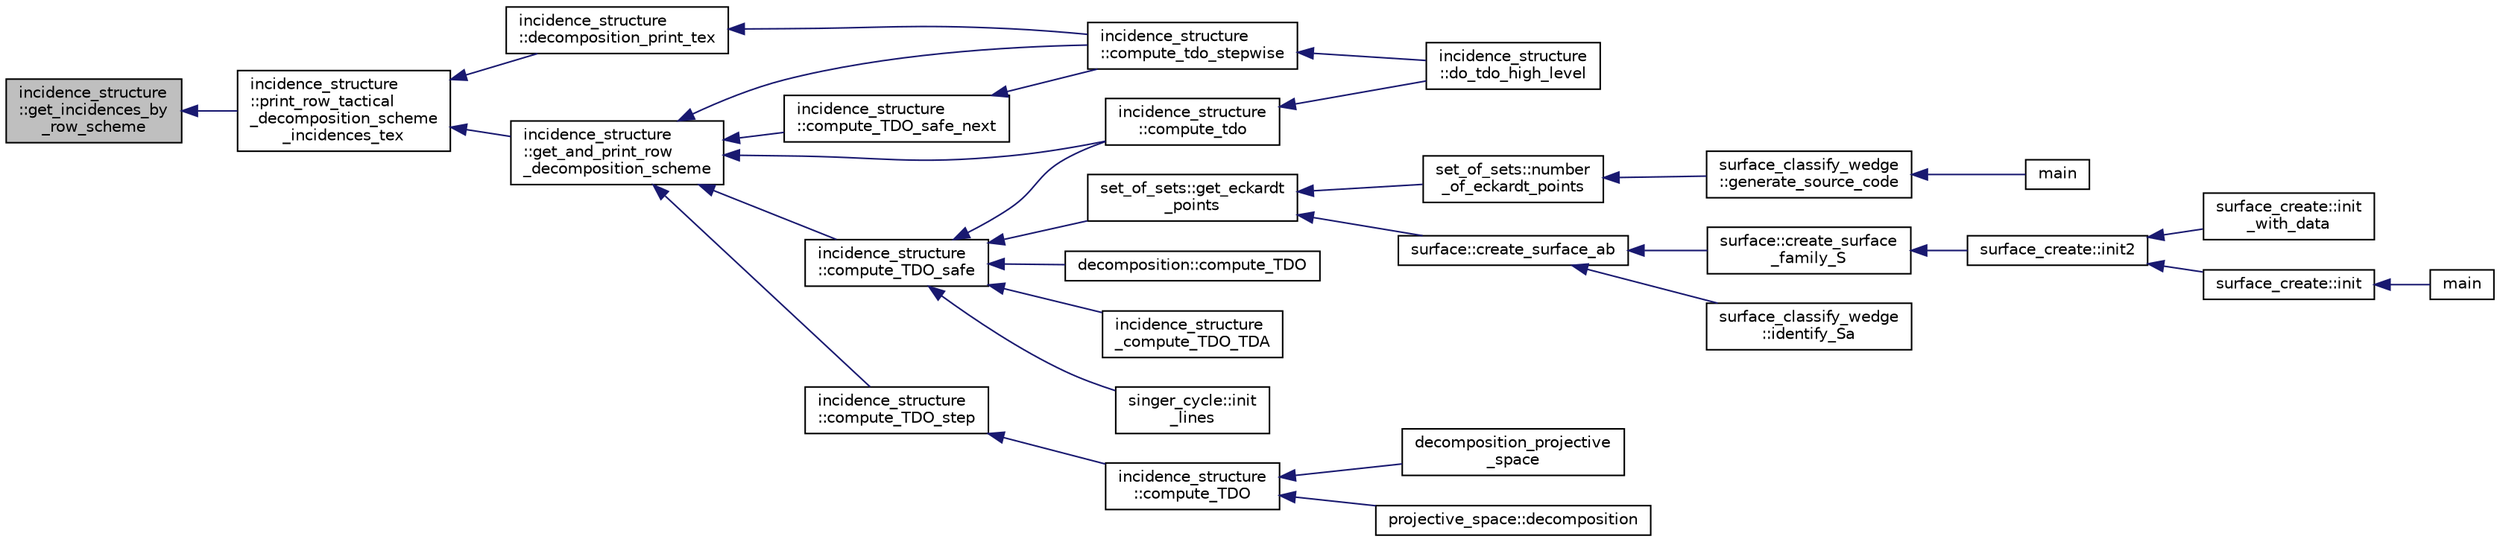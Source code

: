 digraph "incidence_structure::get_incidences_by_row_scheme"
{
  edge [fontname="Helvetica",fontsize="10",labelfontname="Helvetica",labelfontsize="10"];
  node [fontname="Helvetica",fontsize="10",shape=record];
  rankdir="LR";
  Node3978 [label="incidence_structure\l::get_incidences_by\l_row_scheme",height=0.2,width=0.4,color="black", fillcolor="grey75", style="filled", fontcolor="black"];
  Node3978 -> Node3979 [dir="back",color="midnightblue",fontsize="10",style="solid",fontname="Helvetica"];
  Node3979 [label="incidence_structure\l::print_row_tactical\l_decomposition_scheme\l_incidences_tex",height=0.2,width=0.4,color="black", fillcolor="white", style="filled",URL="$da/d8a/classincidence__structure.html#a23279d5c98b702de05171c245d5375fa"];
  Node3979 -> Node3980 [dir="back",color="midnightblue",fontsize="10",style="solid",fontname="Helvetica"];
  Node3980 [label="incidence_structure\l::get_and_print_row\l_decomposition_scheme",height=0.2,width=0.4,color="black", fillcolor="white", style="filled",URL="$da/d8a/classincidence__structure.html#a4a1e589bb5c47fb2d98fdb561b669dcf"];
  Node3980 -> Node3981 [dir="back",color="midnightblue",fontsize="10",style="solid",fontname="Helvetica"];
  Node3981 [label="incidence_structure\l::compute_TDO_safe_next",height=0.2,width=0.4,color="black", fillcolor="white", style="filled",URL="$da/d8a/classincidence__structure.html#a7c315a348fc6bed0f8642767cc9cd7d1"];
  Node3981 -> Node3982 [dir="back",color="midnightblue",fontsize="10",style="solid",fontname="Helvetica"];
  Node3982 [label="incidence_structure\l::compute_tdo_stepwise",height=0.2,width=0.4,color="black", fillcolor="white", style="filled",URL="$da/d8a/classincidence__structure.html#a91a7039b74c96b39bcd084b02181f191"];
  Node3982 -> Node3983 [dir="back",color="midnightblue",fontsize="10",style="solid",fontname="Helvetica"];
  Node3983 [label="incidence_structure\l::do_tdo_high_level",height=0.2,width=0.4,color="black", fillcolor="white", style="filled",URL="$da/d8a/classincidence__structure.html#a8840e820448ad980279f244a90888b77"];
  Node3980 -> Node3984 [dir="back",color="midnightblue",fontsize="10",style="solid",fontname="Helvetica"];
  Node3984 [label="incidence_structure\l::compute_TDO_safe",height=0.2,width=0.4,color="black", fillcolor="white", style="filled",URL="$da/d8a/classincidence__structure.html#ab1409e71c4b6855e49edfd3526644202"];
  Node3984 -> Node3985 [dir="back",color="midnightblue",fontsize="10",style="solid",fontname="Helvetica"];
  Node3985 [label="set_of_sets::get_eckardt\l_points",height=0.2,width=0.4,color="black", fillcolor="white", style="filled",URL="$da/dd6/classset__of__sets.html#af6713e71ef5a1b7cc7892d78900166c4"];
  Node3985 -> Node3986 [dir="back",color="midnightblue",fontsize="10",style="solid",fontname="Helvetica"];
  Node3986 [label="set_of_sets::number\l_of_eckardt_points",height=0.2,width=0.4,color="black", fillcolor="white", style="filled",URL="$da/dd6/classset__of__sets.html#acf1d8689cc8ef9c4987d86c78be68302"];
  Node3986 -> Node3987 [dir="back",color="midnightblue",fontsize="10",style="solid",fontname="Helvetica"];
  Node3987 [label="surface_classify_wedge\l::generate_source_code",height=0.2,width=0.4,color="black", fillcolor="white", style="filled",URL="$d7/d5c/classsurface__classify__wedge.html#a4cb31d5e7747571177fbdedf79631fd9"];
  Node3987 -> Node3988 [dir="back",color="midnightblue",fontsize="10",style="solid",fontname="Helvetica"];
  Node3988 [label="main",height=0.2,width=0.4,color="black", fillcolor="white", style="filled",URL="$df/df8/surface__classify_8_c.html#a217dbf8b442f20279ea00b898af96f52"];
  Node3985 -> Node3989 [dir="back",color="midnightblue",fontsize="10",style="solid",fontname="Helvetica"];
  Node3989 [label="surface::create_surface_ab",height=0.2,width=0.4,color="black", fillcolor="white", style="filled",URL="$d5/d88/classsurface.html#a9e0834d9fd3ea14957df1944ac40c847"];
  Node3989 -> Node3990 [dir="back",color="midnightblue",fontsize="10",style="solid",fontname="Helvetica"];
  Node3990 [label="surface::create_surface\l_family_S",height=0.2,width=0.4,color="black", fillcolor="white", style="filled",URL="$d5/d88/classsurface.html#a820199c4eab279fad1085a308550fa8f"];
  Node3990 -> Node3991 [dir="back",color="midnightblue",fontsize="10",style="solid",fontname="Helvetica"];
  Node3991 [label="surface_create::init2",height=0.2,width=0.4,color="black", fillcolor="white", style="filled",URL="$de/da4/classsurface__create.html#a0d600640f7dd62d5a6c36443effdab59"];
  Node3991 -> Node3992 [dir="back",color="midnightblue",fontsize="10",style="solid",fontname="Helvetica"];
  Node3992 [label="surface_create::init\l_with_data",height=0.2,width=0.4,color="black", fillcolor="white", style="filled",URL="$de/da4/classsurface__create.html#a9226f687139676532adb1aa971fbade2"];
  Node3991 -> Node3993 [dir="back",color="midnightblue",fontsize="10",style="solid",fontname="Helvetica"];
  Node3993 [label="surface_create::init",height=0.2,width=0.4,color="black", fillcolor="white", style="filled",URL="$de/da4/classsurface__create.html#ab0db5c12825f778e3caf8aa4da02eb06"];
  Node3993 -> Node3994 [dir="back",color="midnightblue",fontsize="10",style="solid",fontname="Helvetica"];
  Node3994 [label="main",height=0.2,width=0.4,color="black", fillcolor="white", style="filled",URL="$d2/dfa/create__surface__main_8_c.html#a217dbf8b442f20279ea00b898af96f52"];
  Node3989 -> Node3995 [dir="back",color="midnightblue",fontsize="10",style="solid",fontname="Helvetica"];
  Node3995 [label="surface_classify_wedge\l::identify_Sa",height=0.2,width=0.4,color="black", fillcolor="white", style="filled",URL="$d7/d5c/classsurface__classify__wedge.html#a8fdc22ea1850bd4da28ace84adb055a6"];
  Node3984 -> Node3996 [dir="back",color="midnightblue",fontsize="10",style="solid",fontname="Helvetica"];
  Node3996 [label="decomposition::compute_TDO",height=0.2,width=0.4,color="black", fillcolor="white", style="filled",URL="$d3/d2b/classdecomposition.html#acde2ae0342c89d2ba817ecdc98813cbe"];
  Node3984 -> Node3997 [dir="back",color="midnightblue",fontsize="10",style="solid",fontname="Helvetica"];
  Node3997 [label="incidence_structure\l::compute_tdo",height=0.2,width=0.4,color="black", fillcolor="white", style="filled",URL="$da/d8a/classincidence__structure.html#a74cfa0336bdb1b0d0eace43f330a2b0f"];
  Node3997 -> Node3983 [dir="back",color="midnightblue",fontsize="10",style="solid",fontname="Helvetica"];
  Node3984 -> Node3998 [dir="back",color="midnightblue",fontsize="10",style="solid",fontname="Helvetica"];
  Node3998 [label="incidence_structure\l_compute_TDO_TDA",height=0.2,width=0.4,color="black", fillcolor="white", style="filled",URL="$df/d74/tl__geometry_8h.html#a63d0e7a207e173b92c0e560df4d8e980"];
  Node3984 -> Node3999 [dir="back",color="midnightblue",fontsize="10",style="solid",fontname="Helvetica"];
  Node3999 [label="singer_cycle::init\l_lines",height=0.2,width=0.4,color="black", fillcolor="white", style="filled",URL="$d8/d13/classsinger__cycle.html#a817cbf613596d5db2cf5e926db8fa328"];
  Node3980 -> Node4000 [dir="back",color="midnightblue",fontsize="10",style="solid",fontname="Helvetica"];
  Node4000 [label="incidence_structure\l::compute_TDO_step",height=0.2,width=0.4,color="black", fillcolor="white", style="filled",URL="$da/d8a/classincidence__structure.html#a6175accaa64033df34d722c594a8b827"];
  Node4000 -> Node4001 [dir="back",color="midnightblue",fontsize="10",style="solid",fontname="Helvetica"];
  Node4001 [label="incidence_structure\l::compute_TDO",height=0.2,width=0.4,color="black", fillcolor="white", style="filled",URL="$da/d8a/classincidence__structure.html#a617e41f176be4a8d522036666342f65e"];
  Node4001 -> Node4002 [dir="back",color="midnightblue",fontsize="10",style="solid",fontname="Helvetica"];
  Node4002 [label="decomposition_projective\l_space",height=0.2,width=0.4,color="black", fillcolor="white", style="filled",URL="$df/d74/tl__geometry_8h.html#a82c6b40b3138e3e5bae2299d49680ac1"];
  Node4001 -> Node4003 [dir="back",color="midnightblue",fontsize="10",style="solid",fontname="Helvetica"];
  Node4003 [label="projective_space::decomposition",height=0.2,width=0.4,color="black", fillcolor="white", style="filled",URL="$d2/d17/classprojective__space.html#ae060ee525e7a974bce04d78be7f6dd51"];
  Node3980 -> Node3997 [dir="back",color="midnightblue",fontsize="10",style="solid",fontname="Helvetica"];
  Node3980 -> Node3982 [dir="back",color="midnightblue",fontsize="10",style="solid",fontname="Helvetica"];
  Node3979 -> Node4004 [dir="back",color="midnightblue",fontsize="10",style="solid",fontname="Helvetica"];
  Node4004 [label="incidence_structure\l::decomposition_print_tex",height=0.2,width=0.4,color="black", fillcolor="white", style="filled",URL="$da/d8a/classincidence__structure.html#ada3fae9fd1819b36e6bfe18dedd01e6a"];
  Node4004 -> Node3982 [dir="back",color="midnightblue",fontsize="10",style="solid",fontname="Helvetica"];
}
